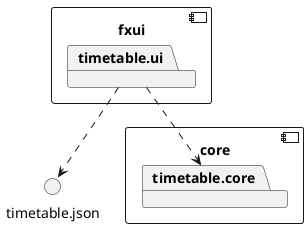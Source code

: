 @startuml

component core{
    package timetable.core
}

component fxui{
    package timetable.ui
}

timetable.ui ..> timetable.core
timetable.ui ..> timetable.json

@enduml
